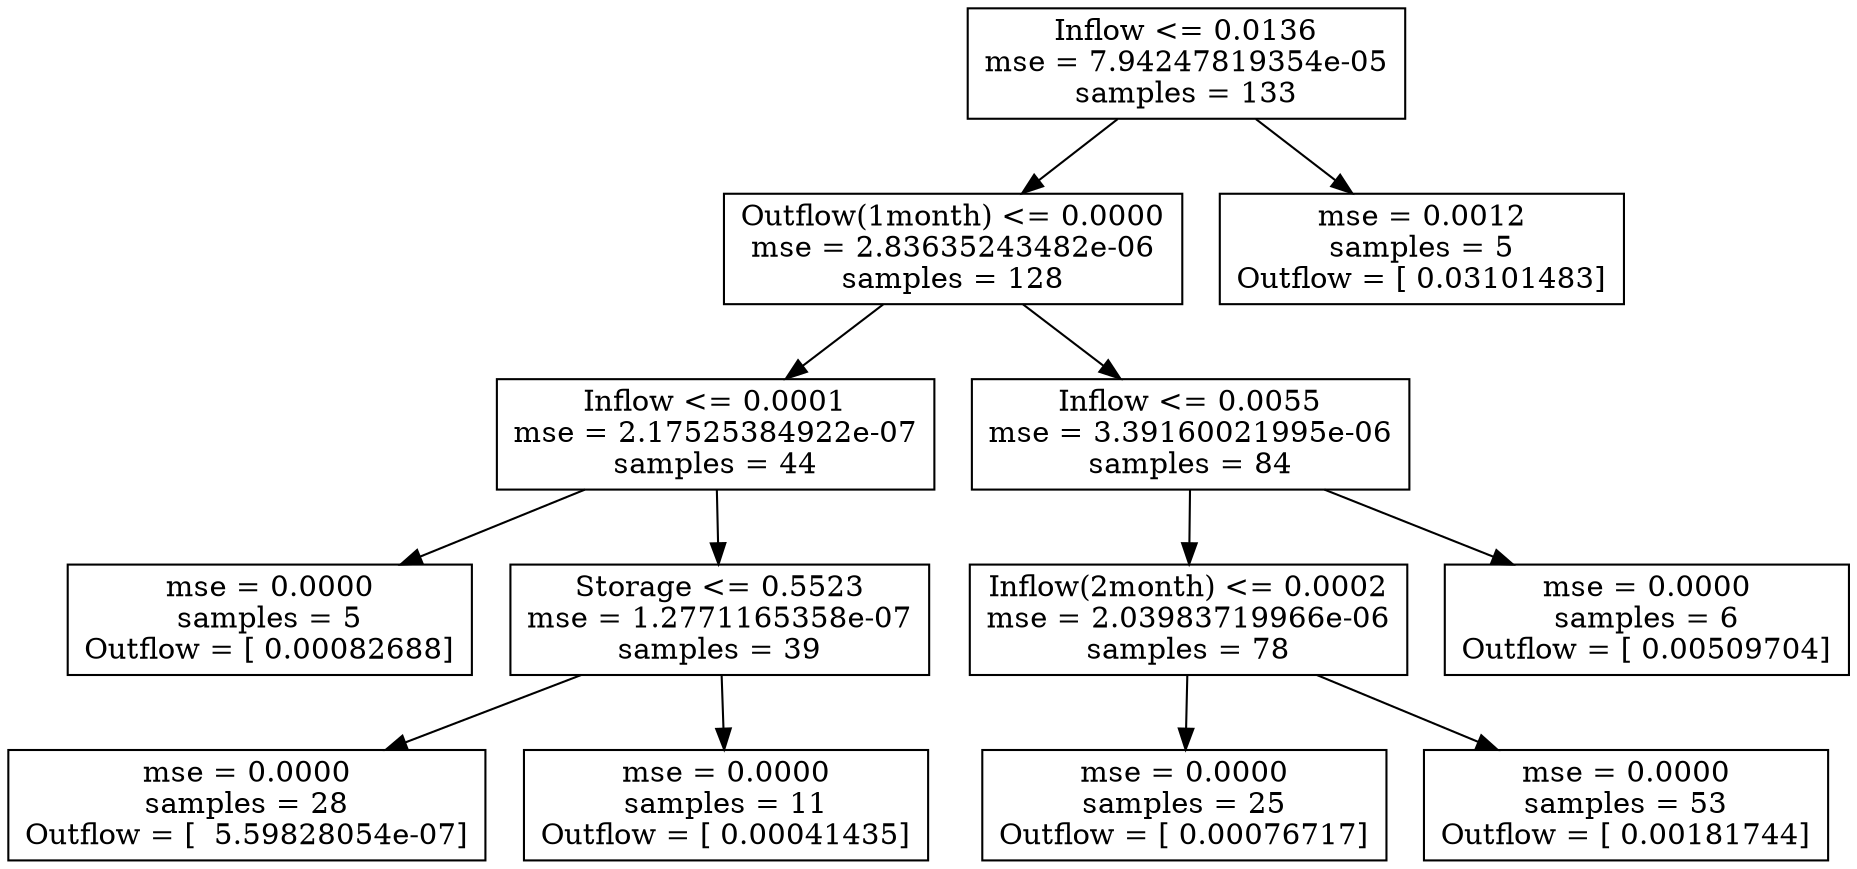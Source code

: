 digraph Tree {
0 [label="Inflow <= 0.0136\nmse = 7.94247819354e-05\nsamples = 133", shape="box"] ;
1 [label="Outflow(1month) <= 0.0000\nmse = 2.83635243482e-06\nsamples = 128", shape="box"] ;
0 -> 1 ;
2 [label="Inflow <= 0.0001\nmse = 2.17525384922e-07\nsamples = 44", shape="box"] ;
1 -> 2 ;
3 [label="mse = 0.0000\nsamples = 5\nOutflow = [ 0.00082688]", shape="box"] ;
2 -> 3 ;
4 [label="Storage <= 0.5523\nmse = 1.2771165358e-07\nsamples = 39", shape="box"] ;
2 -> 4 ;
5 [label="mse = 0.0000\nsamples = 28\nOutflow = [  5.59828054e-07]", shape="box"] ;
4 -> 5 ;
6 [label="mse = 0.0000\nsamples = 11\nOutflow = [ 0.00041435]", shape="box"] ;
4 -> 6 ;
7 [label="Inflow <= 0.0055\nmse = 3.39160021995e-06\nsamples = 84", shape="box"] ;
1 -> 7 ;
8 [label="Inflow(2month) <= 0.0002\nmse = 2.03983719966e-06\nsamples = 78", shape="box"] ;
7 -> 8 ;
9 [label="mse = 0.0000\nsamples = 25\nOutflow = [ 0.00076717]", shape="box"] ;
8 -> 9 ;
10 [label="mse = 0.0000\nsamples = 53\nOutflow = [ 0.00181744]", shape="box"] ;
8 -> 10 ;
11 [label="mse = 0.0000\nsamples = 6\nOutflow = [ 0.00509704]", shape="box"] ;
7 -> 11 ;
12 [label="mse = 0.0012\nsamples = 5\nOutflow = [ 0.03101483]", shape="box"] ;
0 -> 12 ;
}